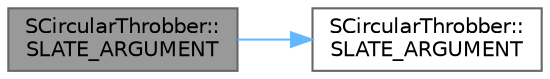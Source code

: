 digraph "SCircularThrobber::SLATE_ARGUMENT"
{
 // INTERACTIVE_SVG=YES
 // LATEX_PDF_SIZE
  bgcolor="transparent";
  edge [fontname=Helvetica,fontsize=10,labelfontname=Helvetica,labelfontsize=10];
  node [fontname=Helvetica,fontsize=10,shape=box,height=0.2,width=0.4];
  rankdir="LR";
  Node1 [id="Node000001",label="SCircularThrobber::\lSLATE_ARGUMENT",height=0.2,width=0.4,color="gray40", fillcolor="grey60", style="filled", fontcolor="black",tooltip="The amount of time in seconds for a full circle."];
  Node1 -> Node2 [id="edge1_Node000001_Node000002",color="steelblue1",style="solid",tooltip=" "];
  Node2 [id="Node000002",label="SCircularThrobber::\lSLATE_ARGUMENT",height=0.2,width=0.4,color="grey40", fillcolor="white", style="filled",URL="$d6/d99/classSCircularThrobber.html#a83db7a55a3e3a5d93f00aab4cbabb392",tooltip="What each segment of the throbber looks like."];
}
